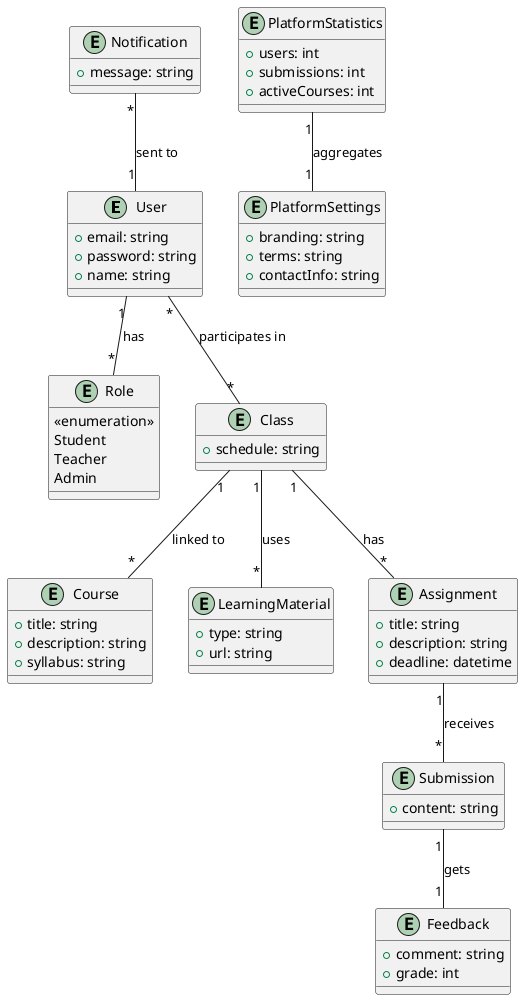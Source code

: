 @startuml DomainDiagram

' High-level conceptual entities based on domain.typ
entity User {
  +email: string
  +password: string
  +name: string
}

entity Role {
  <<enumeration>>
  Student
  Teacher
  Admin
}

entity Course {
  +title: string
  +description: string
  +syllabus: string
}

entity Class {
  +schedule: string
}

entity LearningMaterial {
  +type: string
  +url: string
}

entity Assignment {
  +title: string
  +description: string
  +deadline: datetime
}

entity Submission {
  +content: string
}

entity Feedback {
  +comment: string
  +grade: int
}

entity Notification {
  +message: string
}

entity PlatformStatistics {
  +users: int
  +submissions: int
  +activeCourses: int
}

entity PlatformSettings {
  +branding: string
  +terms: string
  +contactInfo: string
}

' Conceptual Relationships
User "1" -- "*" Role : has
User "*" -- "*" Class : participates in
Class "1" -- "*" Course : linked to
Class "1" -- "*" LearningMaterial : uses
Class "1" -- "*" Assignment : has
Assignment "1" -- "*" Submission : receives
Submission "1" -- "1" Feedback : gets
Notification "*" -- "1" User : sent to
PlatformStatistics "1" -- "1" PlatformSettings : aggregates

@enduml
